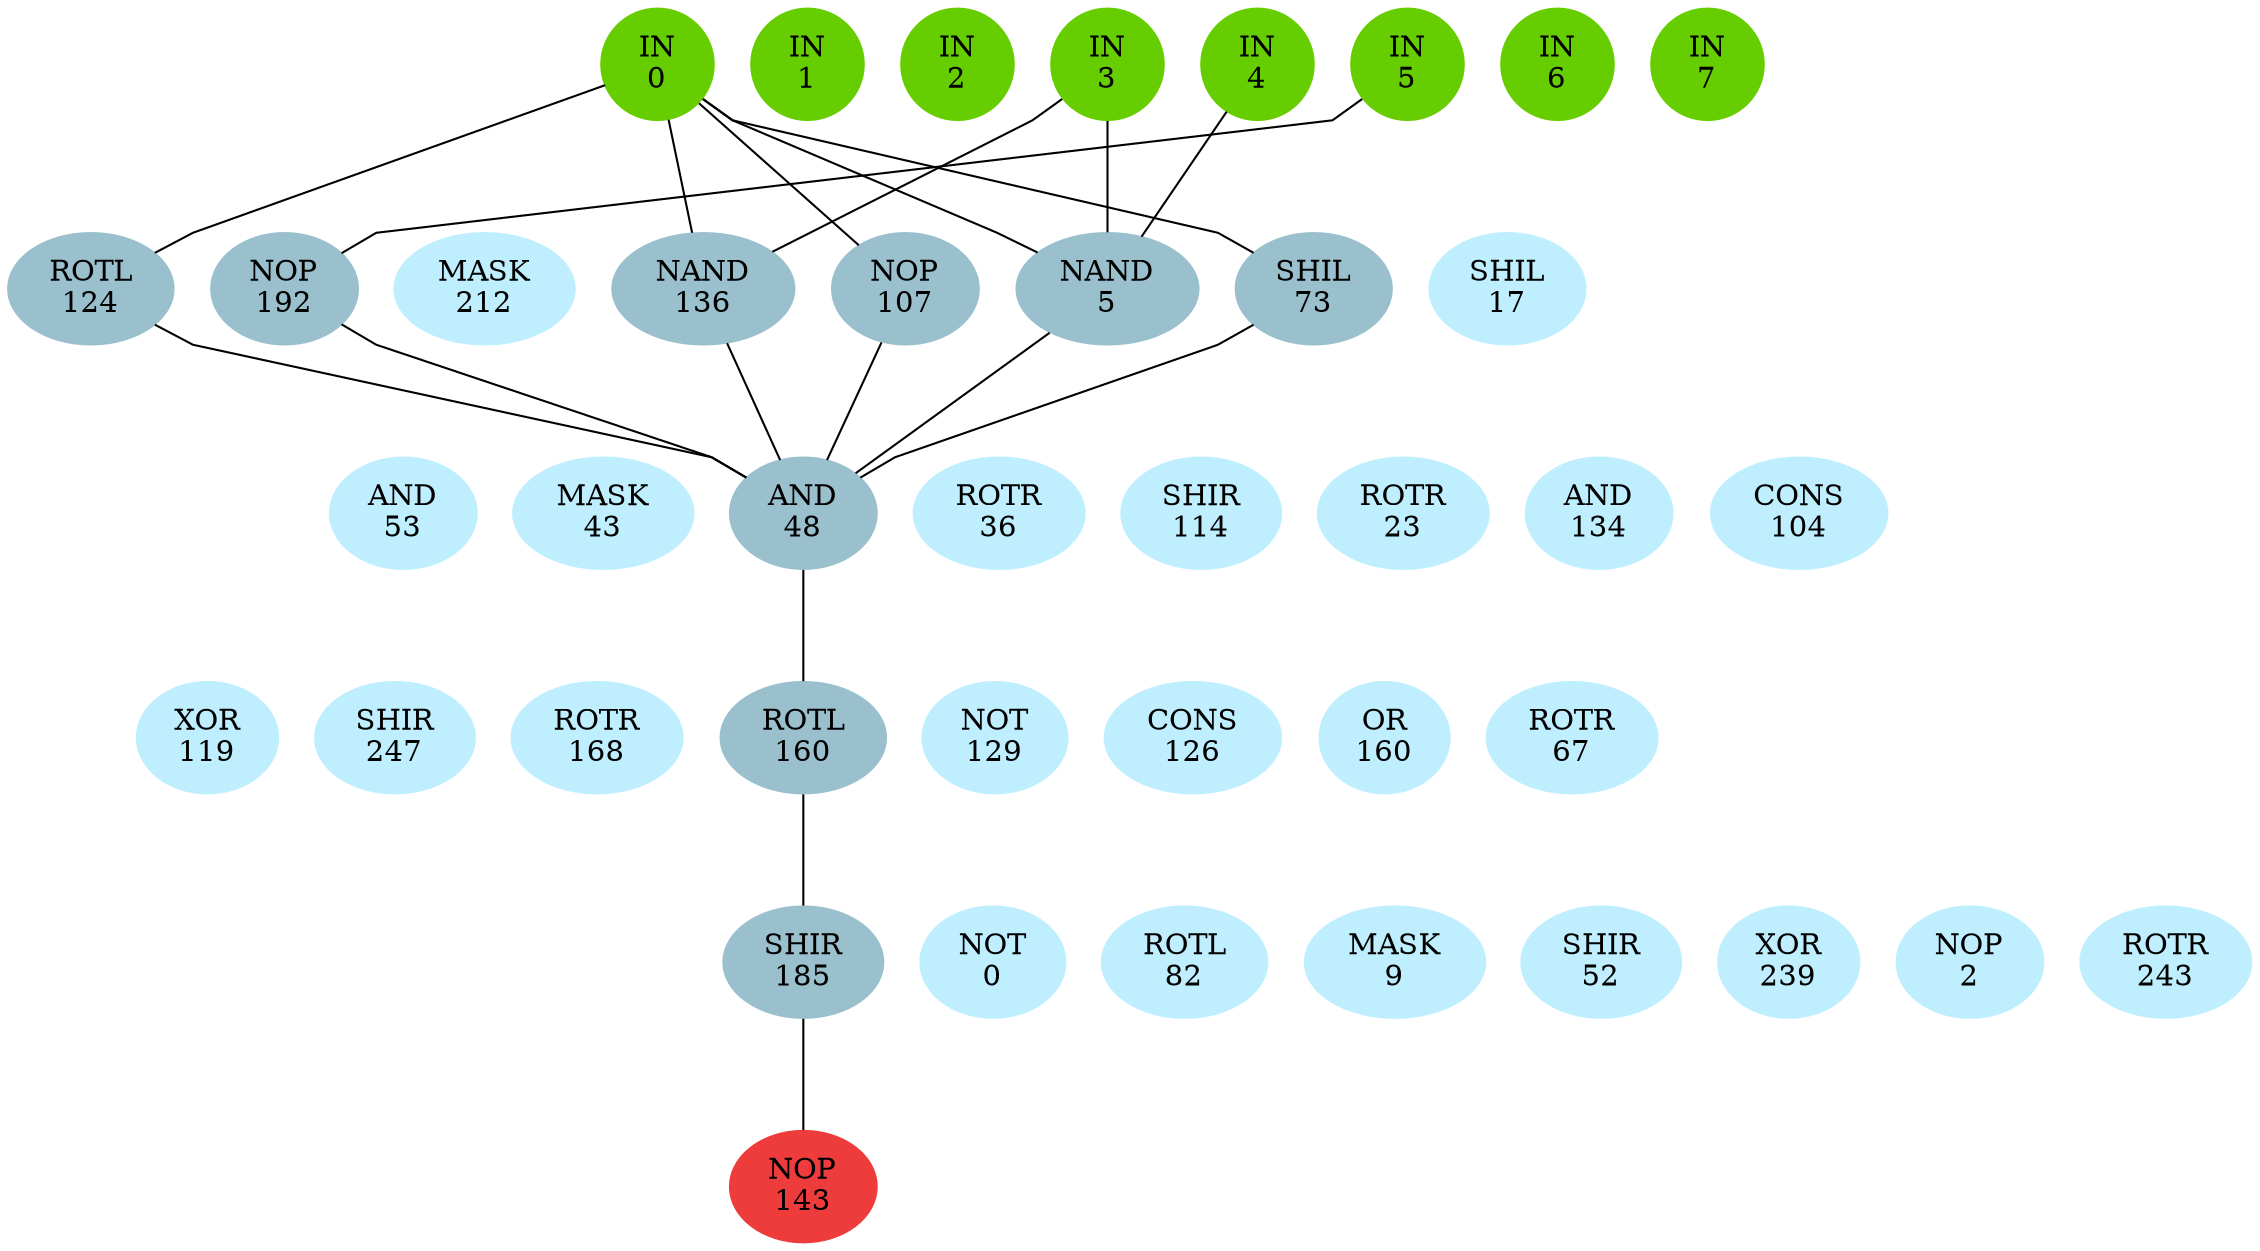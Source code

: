 graph EACircuit {
rankdir=BT;
ranksep=0.75;
ordering=out;
splines=polyline;
node [style=filled, color=lightblue2];

{ rank=same;
node [color=chartreuse3];
"-1_0"[label="IN\n0"];
node [color=chartreuse3];
"-1_1"[label="IN\n1"];
node [color=chartreuse3];
"-1_2"[label="IN\n2"];
node [color=chartreuse3];
"-1_3"[label="IN\n3"];
node [color=chartreuse3];
"-1_4"[label="IN\n4"];
node [color=chartreuse3];
"-1_5"[label="IN\n5"];
node [color=chartreuse3];
"-1_6"[label="IN\n6"];
node [color=chartreuse3];
"-1_7"[label="IN\n7"];
}
{ rank=same;
node [color=lightblue3];
"0_0"[label="ROTL\n124"];
node [color=lightblue3];
"0_1"[label="NOP\n192"];
node [color=lightblue1];
"0_2"[label="MASK\n212"];
node [color=lightblue3];
"0_3"[label="NAND\n136"];
node [color=lightblue3];
"0_4"[label="NOP\n107"];
node [color=lightblue3];
"0_5"[label="NAND\n5"];
node [color=lightblue3];
"0_6"[label="SHIL\n73"];
node [color=lightblue1];
"0_7"[label="SHIL\n17"];
}
{ rank=same;
node [color=lightblue1];
"1_0"[label="AND\n53"];
node [color=lightblue1];
"1_1"[label="MASK\n43"];
node [color=lightblue3];
"1_2"[label="AND\n48"];
node [color=lightblue1];
"1_3"[label="ROTR\n36"];
node [color=lightblue1];
"1_4"[label="SHIR\n114"];
node [color=lightblue1];
"1_5"[label="ROTR\n23"];
node [color=lightblue1];
"1_6"[label="AND\n134"];
node [color=lightblue1];
"1_7"[label="CONS\n104"];
}
{ rank=same;
node [color=lightblue1];
"2_0"[label="XOR\n119"];
node [color=lightblue1];
"2_1"[label="SHIR\n247"];
node [color=lightblue1];
"2_2"[label="ROTR\n168"];
node [color=lightblue3];
"2_3"[label="ROTL\n160"];
node [color=lightblue1];
"2_4"[label="NOT\n129"];
node [color=lightblue1];
"2_5"[label="CONS\n126"];
node [color=lightblue1];
"2_6"[label="OR\n160"];
node [color=lightblue1];
"2_7"[label="ROTR\n67"];
}
{ rank=same;
node [color=lightblue3];
"3_0"[label="SHIR\n185"];
node [color=lightblue1];
"3_1"[label="NOT\n0"];
node [color=lightblue1];
"3_2"[label="ROTL\n82"];
node [color=lightblue1];
"3_3"[label="MASK\n9"];
node [color=lightblue1];
"3_4"[label="SHIR\n52"];
node [color=lightblue1];
"3_5"[label="XOR\n239"];
node [color=lightblue1];
"3_6"[label="NOP\n2"];
node [color=lightblue1];
"3_7"[label="ROTR\n243"];
}
{ rank=same;
node [color=brown2];
"4_0"[label="NOP\n143"];
}
edge[style=invis];
"-1_0" -- "-1_1" -- "-1_2" -- "-1_3" -- "-1_4" -- "-1_5" -- "-1_6" -- "-1_7";
"0_0" -- "0_1" -- "0_2" -- "0_3" -- "0_4" -- "0_5" -- "0_6" -- "0_7";
"1_0" -- "1_1" -- "1_2" -- "1_3" -- "1_4" -- "1_5" -- "1_6" -- "1_7";
"2_0" -- "2_1" -- "2_2" -- "2_3" -- "2_4" -- "2_5" -- "2_6" -- "2_7";
"3_0" -- "3_1" -- "3_2" -- "3_3" -- "3_4" -- "3_5" -- "3_6" -- "3_7";
"4_0" -- "4_0";
edge[style=solid];
"0_0" -- "-1_0";
"0_1" -- "-1_5";
"0_3" -- "-1_0";
"0_3" -- "-1_3";
"0_4" -- "-1_0";
"0_5" -- "-1_0";
"0_5" -- "-1_3";
"0_5" -- "-1_4";
"0_6" -- "-1_0";
"1_2" -- "0_0";
"1_2" -- "0_1";
"1_2" -- "0_3";
"1_2" -- "0_4";
"1_2" -- "0_5";
"1_2" -- "0_6";
"2_3" -- "1_2";
"3_0" -- "2_3";
"4_0" -- "3_0";
}